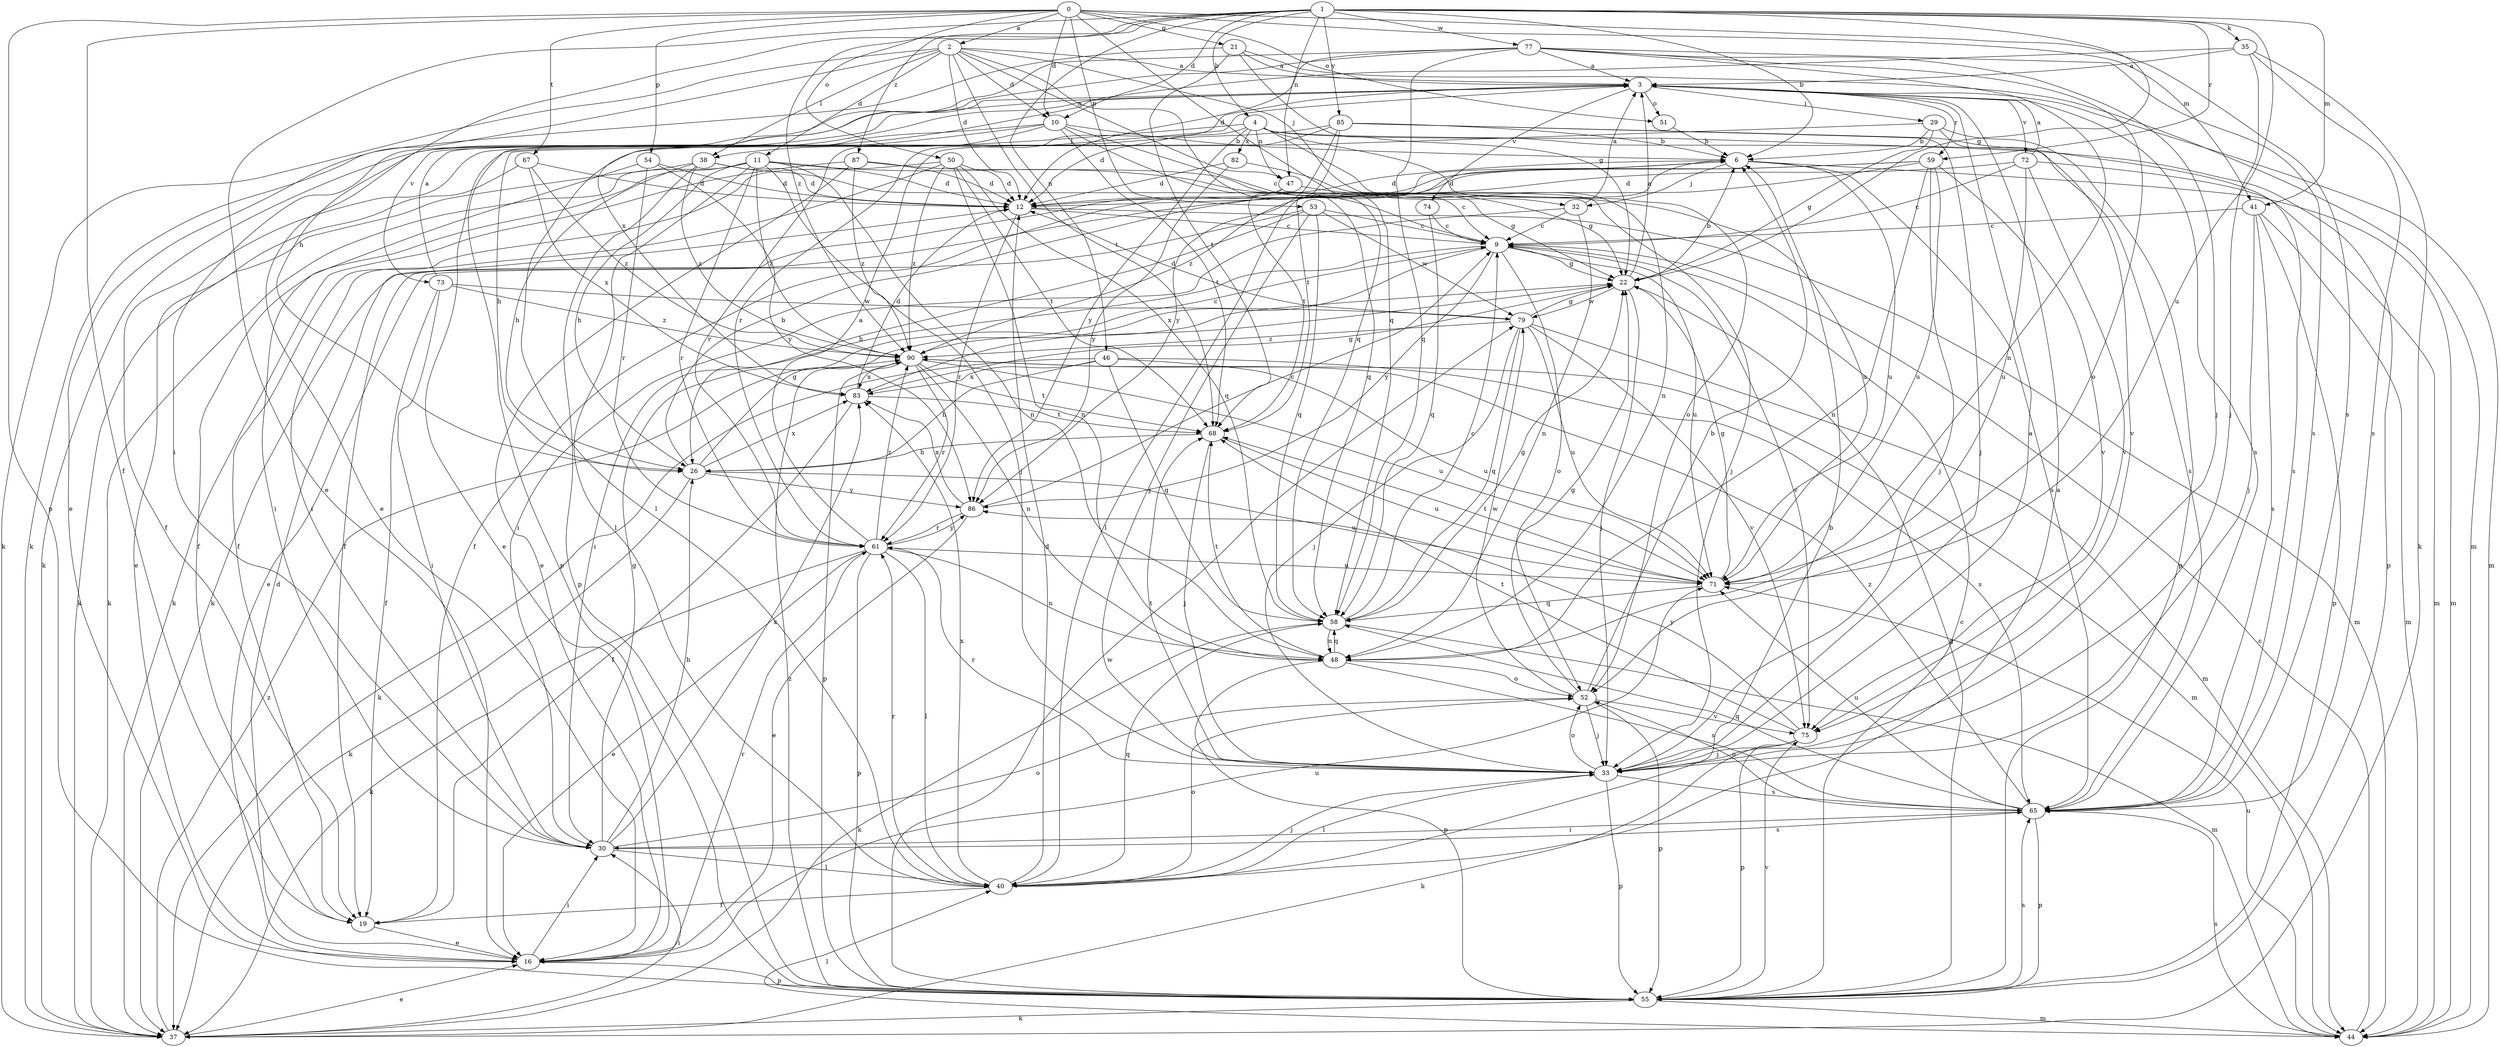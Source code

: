 strict digraph  {
0;
1;
2;
3;
4;
6;
9;
10;
11;
12;
16;
19;
21;
22;
26;
29;
30;
32;
33;
35;
37;
38;
40;
41;
44;
46;
47;
48;
50;
51;
52;
53;
54;
55;
58;
59;
61;
65;
67;
68;
71;
72;
73;
74;
75;
77;
79;
82;
83;
85;
86;
87;
90;
0 -> 2  [label=a];
0 -> 10  [label=d];
0 -> 19  [label=f];
0 -> 21  [label=g];
0 -> 41  [label=m];
0 -> 50  [label=o];
0 -> 51  [label=o];
0 -> 53  [label=p];
0 -> 54  [label=p];
0 -> 55  [label=p];
0 -> 58  [label=q];
0 -> 65  [label=s];
0 -> 67  [label=t];
1 -> 4  [label=b];
1 -> 6  [label=b];
1 -> 10  [label=d];
1 -> 16  [label=e];
1 -> 22  [label=g];
1 -> 26  [label=h];
1 -> 35  [label=k];
1 -> 41  [label=m];
1 -> 46  [label=n];
1 -> 47  [label=n];
1 -> 59  [label=r];
1 -> 71  [label=u];
1 -> 77  [label=w];
1 -> 85  [label=y];
1 -> 87  [label=z];
1 -> 90  [label=z];
2 -> 3  [label=a];
2 -> 10  [label=d];
2 -> 11  [label=d];
2 -> 12  [label=d];
2 -> 16  [label=e];
2 -> 32  [label=j];
2 -> 37  [label=k];
2 -> 38  [label=l];
2 -> 47  [label=n];
2 -> 58  [label=q];
2 -> 68  [label=t];
3 -> 29  [label=i];
3 -> 37  [label=k];
3 -> 44  [label=m];
3 -> 51  [label=o];
3 -> 59  [label=r];
3 -> 61  [label=r];
3 -> 65  [label=s];
3 -> 72  [label=v];
3 -> 73  [label=v];
3 -> 74  [label=v];
4 -> 12  [label=d];
4 -> 38  [label=l];
4 -> 47  [label=n];
4 -> 48  [label=n];
4 -> 52  [label=o];
4 -> 55  [label=p];
4 -> 65  [label=s];
4 -> 82  [label=x];
4 -> 86  [label=y];
6 -> 12  [label=d];
6 -> 32  [label=j];
6 -> 37  [label=k];
6 -> 40  [label=l];
6 -> 44  [label=m];
6 -> 65  [label=s];
6 -> 71  [label=u];
9 -> 22  [label=g];
9 -> 30  [label=i];
9 -> 52  [label=o];
9 -> 71  [label=u];
9 -> 75  [label=v];
9 -> 83  [label=x];
9 -> 86  [label=y];
10 -> 6  [label=b];
10 -> 9  [label=c];
10 -> 40  [label=l];
10 -> 55  [label=p];
10 -> 58  [label=q];
10 -> 61  [label=r];
10 -> 68  [label=t];
11 -> 12  [label=d];
11 -> 19  [label=f];
11 -> 22  [label=g];
11 -> 26  [label=h];
11 -> 33  [label=j];
11 -> 37  [label=k];
11 -> 40  [label=l];
11 -> 48  [label=n];
11 -> 61  [label=r];
11 -> 90  [label=z];
12 -> 9  [label=c];
12 -> 44  [label=m];
12 -> 61  [label=r];
16 -> 12  [label=d];
16 -> 30  [label=i];
16 -> 55  [label=p];
16 -> 61  [label=r];
16 -> 71  [label=u];
19 -> 16  [label=e];
21 -> 3  [label=a];
21 -> 22  [label=g];
21 -> 37  [label=k];
21 -> 44  [label=m];
21 -> 68  [label=t];
22 -> 3  [label=a];
22 -> 6  [label=b];
22 -> 33  [label=j];
22 -> 79  [label=w];
26 -> 6  [label=b];
26 -> 22  [label=g];
26 -> 37  [label=k];
26 -> 71  [label=u];
26 -> 83  [label=x];
26 -> 86  [label=y];
29 -> 6  [label=b];
29 -> 22  [label=g];
29 -> 26  [label=h];
29 -> 55  [label=p];
29 -> 75  [label=v];
30 -> 22  [label=g];
30 -> 26  [label=h];
30 -> 40  [label=l];
30 -> 52  [label=o];
30 -> 65  [label=s];
30 -> 83  [label=x];
32 -> 3  [label=a];
32 -> 9  [label=c];
32 -> 30  [label=i];
32 -> 48  [label=n];
33 -> 3  [label=a];
33 -> 40  [label=l];
33 -> 52  [label=o];
33 -> 55  [label=p];
33 -> 61  [label=r];
33 -> 65  [label=s];
33 -> 68  [label=t];
35 -> 3  [label=a];
35 -> 33  [label=j];
35 -> 37  [label=k];
35 -> 65  [label=s];
35 -> 83  [label=x];
37 -> 16  [label=e];
37 -> 30  [label=i];
37 -> 90  [label=z];
38 -> 9  [label=c];
38 -> 12  [label=d];
38 -> 26  [label=h];
38 -> 37  [label=k];
38 -> 55  [label=p];
38 -> 90  [label=z];
40 -> 3  [label=a];
40 -> 6  [label=b];
40 -> 12  [label=d];
40 -> 19  [label=f];
40 -> 33  [label=j];
40 -> 52  [label=o];
40 -> 58  [label=q];
40 -> 61  [label=r];
40 -> 83  [label=x];
41 -> 9  [label=c];
41 -> 33  [label=j];
41 -> 44  [label=m];
41 -> 55  [label=p];
41 -> 65  [label=s];
44 -> 9  [label=c];
44 -> 40  [label=l];
44 -> 65  [label=s];
44 -> 71  [label=u];
46 -> 26  [label=h];
46 -> 37  [label=k];
46 -> 58  [label=q];
46 -> 65  [label=s];
46 -> 71  [label=u];
46 -> 83  [label=x];
47 -> 19  [label=f];
47 -> 22  [label=g];
47 -> 68  [label=t];
48 -> 52  [label=o];
48 -> 55  [label=p];
48 -> 58  [label=q];
48 -> 65  [label=s];
48 -> 68  [label=t];
50 -> 12  [label=d];
50 -> 19  [label=f];
50 -> 30  [label=i];
50 -> 48  [label=n];
50 -> 58  [label=q];
50 -> 68  [label=t];
50 -> 90  [label=z];
51 -> 6  [label=b];
52 -> 6  [label=b];
52 -> 22  [label=g];
52 -> 33  [label=j];
52 -> 55  [label=p];
52 -> 75  [label=v];
52 -> 79  [label=w];
53 -> 9  [label=c];
53 -> 16  [label=e];
53 -> 26  [label=h];
53 -> 33  [label=j];
53 -> 58  [label=q];
53 -> 79  [label=w];
54 -> 12  [label=d];
54 -> 30  [label=i];
54 -> 61  [label=r];
54 -> 86  [label=y];
55 -> 9  [label=c];
55 -> 22  [label=g];
55 -> 37  [label=k];
55 -> 44  [label=m];
55 -> 65  [label=s];
55 -> 75  [label=v];
55 -> 79  [label=w];
55 -> 90  [label=z];
58 -> 9  [label=c];
58 -> 22  [label=g];
58 -> 37  [label=k];
58 -> 44  [label=m];
58 -> 48  [label=n];
59 -> 12  [label=d];
59 -> 19  [label=f];
59 -> 33  [label=j];
59 -> 48  [label=n];
59 -> 71  [label=u];
59 -> 75  [label=v];
59 -> 90  [label=z];
61 -> 3  [label=a];
61 -> 16  [label=e];
61 -> 37  [label=k];
61 -> 40  [label=l];
61 -> 48  [label=n];
61 -> 55  [label=p];
61 -> 71  [label=u];
61 -> 86  [label=y];
61 -> 90  [label=z];
65 -> 30  [label=i];
65 -> 52  [label=o];
65 -> 55  [label=p];
65 -> 58  [label=q];
65 -> 71  [label=u];
65 -> 90  [label=z];
67 -> 12  [label=d];
67 -> 16  [label=e];
67 -> 83  [label=x];
67 -> 90  [label=z];
68 -> 26  [label=h];
68 -> 33  [label=j];
68 -> 71  [label=u];
71 -> 22  [label=g];
71 -> 58  [label=q];
71 -> 68  [label=t];
72 -> 3  [label=a];
72 -> 9  [label=c];
72 -> 12  [label=d];
72 -> 44  [label=m];
72 -> 71  [label=u];
72 -> 75  [label=v];
73 -> 3  [label=a];
73 -> 19  [label=f];
73 -> 30  [label=i];
73 -> 79  [label=w];
73 -> 90  [label=z];
74 -> 9  [label=c];
74 -> 58  [label=q];
75 -> 33  [label=j];
75 -> 37  [label=k];
75 -> 55  [label=p];
75 -> 68  [label=t];
75 -> 86  [label=y];
77 -> 3  [label=a];
77 -> 12  [label=d];
77 -> 16  [label=e];
77 -> 30  [label=i];
77 -> 33  [label=j];
77 -> 48  [label=n];
77 -> 52  [label=o];
77 -> 58  [label=q];
77 -> 65  [label=s];
79 -> 12  [label=d];
79 -> 22  [label=g];
79 -> 33  [label=j];
79 -> 44  [label=m];
79 -> 58  [label=q];
79 -> 71  [label=u];
79 -> 75  [label=v];
79 -> 90  [label=z];
82 -> 12  [label=d];
82 -> 33  [label=j];
82 -> 86  [label=y];
83 -> 12  [label=d];
83 -> 19  [label=f];
83 -> 22  [label=g];
83 -> 68  [label=t];
85 -> 6  [label=b];
85 -> 16  [label=e];
85 -> 19  [label=f];
85 -> 33  [label=j];
85 -> 65  [label=s];
85 -> 68  [label=t];
85 -> 86  [label=y];
86 -> 9  [label=c];
86 -> 16  [label=e];
86 -> 61  [label=r];
86 -> 83  [label=x];
87 -> 12  [label=d];
87 -> 16  [label=e];
87 -> 37  [label=k];
87 -> 71  [label=u];
87 -> 90  [label=z];
90 -> 9  [label=c];
90 -> 44  [label=m];
90 -> 48  [label=n];
90 -> 55  [label=p];
90 -> 61  [label=r];
90 -> 68  [label=t];
90 -> 71  [label=u];
90 -> 83  [label=x];
}
